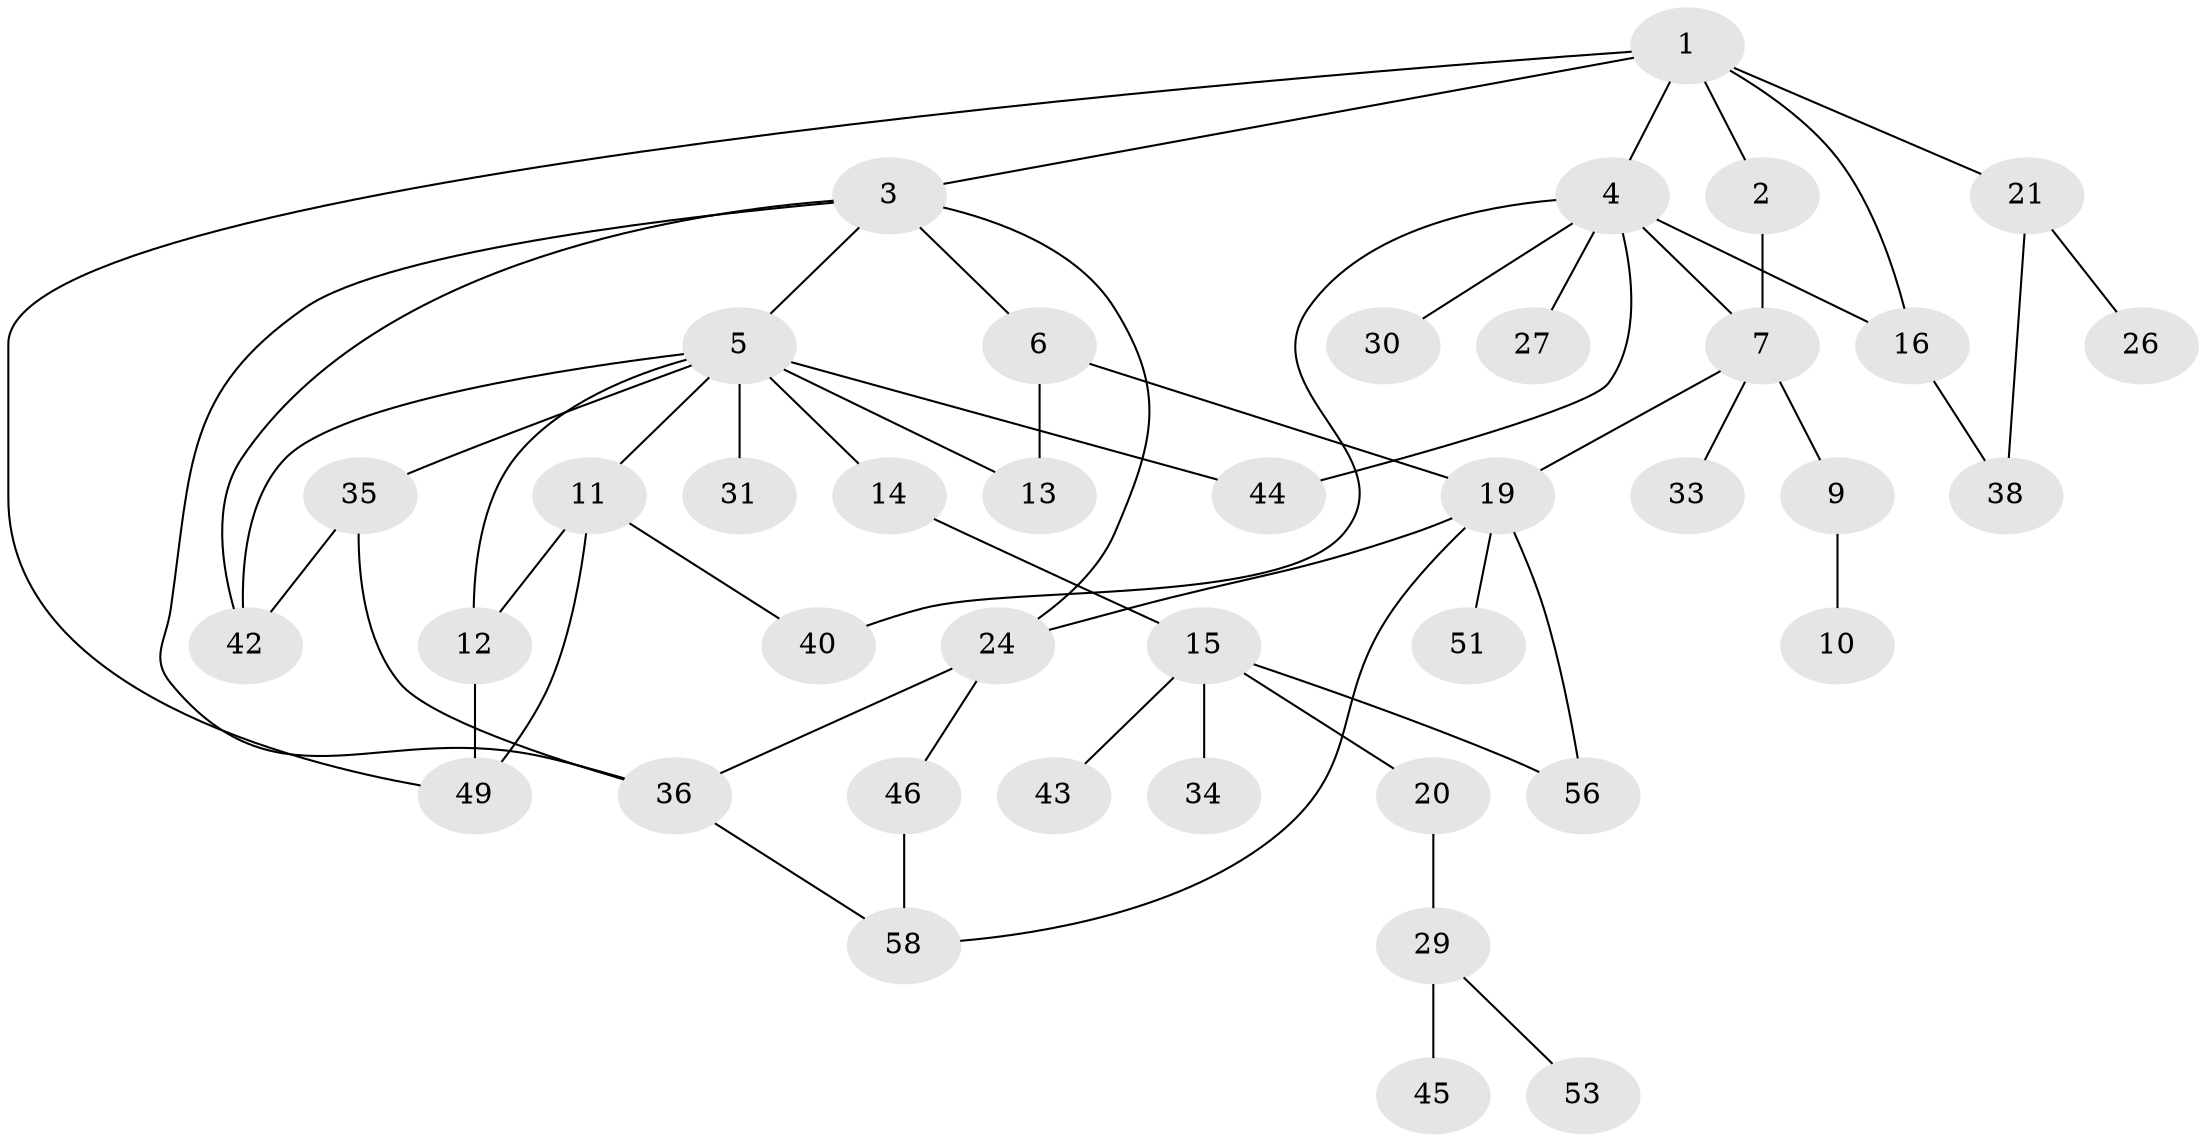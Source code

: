 // original degree distribution, {7: 0.015873015873015872, 2: 0.2698412698412698, 5: 0.047619047619047616, 8: 0.015873015873015872, 3: 0.2857142857142857, 4: 0.1111111111111111, 1: 0.25396825396825395}
// Generated by graph-tools (version 1.1) at 2025/41/03/06/25 10:41:29]
// undirected, 40 vertices, 57 edges
graph export_dot {
graph [start="1"]
  node [color=gray90,style=filled];
  1 [super="+59"];
  2 [super="+48"];
  3 [super="+57"];
  4 [super="+23"];
  5 [super="+25"];
  6 [super="+32"];
  7 [super="+8"];
  9 [super="+17"];
  10;
  11 [super="+18"];
  12 [super="+60"];
  13;
  14 [super="+28"];
  15 [super="+63"];
  16 [super="+62"];
  19 [super="+22"];
  20;
  21 [super="+39"];
  24 [super="+37"];
  26;
  27 [super="+61"];
  29 [super="+50"];
  30;
  31;
  33;
  34;
  35;
  36 [super="+47"];
  38 [super="+41"];
  40;
  42;
  43;
  44;
  45 [super="+52"];
  46 [super="+55"];
  49 [super="+54"];
  51;
  53;
  56;
  58;
  1 -- 2;
  1 -- 3;
  1 -- 4;
  1 -- 21;
  1 -- 49;
  1 -- 16;
  2 -- 7;
  3 -- 5;
  3 -- 6;
  3 -- 36;
  3 -- 42;
  3 -- 24;
  4 -- 7;
  4 -- 16;
  4 -- 40;
  4 -- 27;
  4 -- 44;
  4 -- 30;
  5 -- 11;
  5 -- 12;
  5 -- 13;
  5 -- 14;
  5 -- 35;
  5 -- 42;
  5 -- 44;
  5 -- 31;
  6 -- 19;
  6 -- 13;
  7 -- 9;
  7 -- 33;
  7 -- 19;
  9 -- 10;
  11 -- 40;
  11 -- 49;
  11 -- 12;
  12 -- 49;
  14 -- 15;
  15 -- 20;
  15 -- 34;
  15 -- 43;
  15 -- 56;
  16 -- 38;
  19 -- 56;
  19 -- 58;
  19 -- 24;
  19 -- 51;
  20 -- 29;
  21 -- 26;
  21 -- 38;
  24 -- 46;
  24 -- 36;
  29 -- 45 [weight=2];
  29 -- 53;
  35 -- 42;
  35 -- 36;
  36 -- 58;
  46 -- 58;
}
